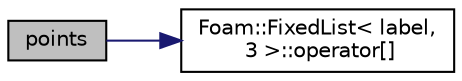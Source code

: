 digraph "points"
{
  bgcolor="transparent";
  edge [fontname="Helvetica",fontsize="10",labelfontname="Helvetica",labelfontsize="10"];
  node [fontname="Helvetica",fontsize="10",shape=record];
  rankdir="LR";
  Node1 [label="points",height=0.2,width=0.4,color="black", fillcolor="grey75", style="filled", fontcolor="black"];
  Node1 -> Node2 [color="midnightblue",fontsize="10",style="solid",fontname="Helvetica"];
  Node2 [label="Foam::FixedList\< label,\l 3 \>::operator[]",height=0.2,width=0.4,color="black",URL="$a00826.html#a851e28f7788bbc82f5a4aa9f0efdefe4",tooltip="Return element of FixedList. "];
}
